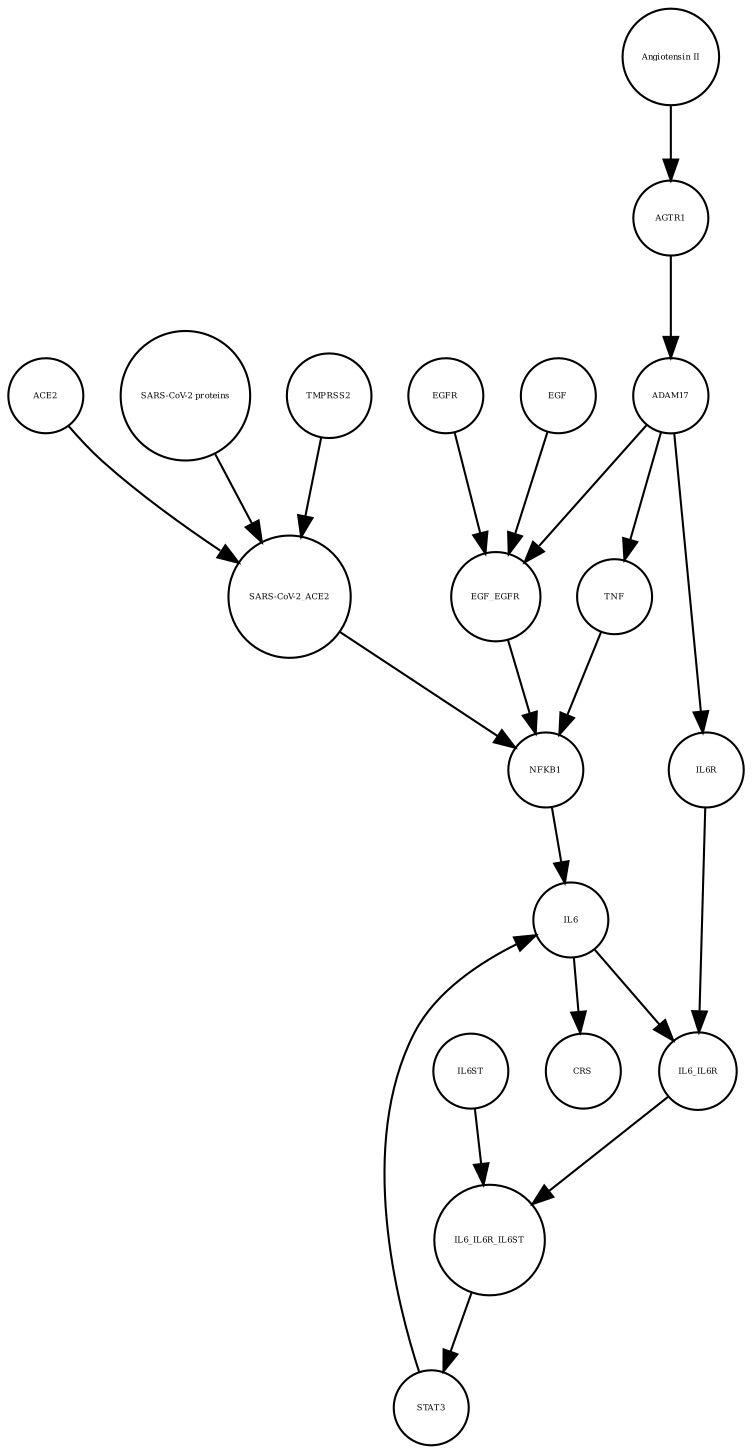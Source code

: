 strict digraph  {
IL6 [annotation="", bipartite=0, cls=macromolecule, fontsize=4, label=IL6, shape=circle];
CRS [annotation="", bipartite=0, cls=phenotype, fontsize=4, label=CRS, shape=circle];
NFKB1 [annotation="", bipartite=0, cls=macromolecule, fontsize=4, label=NFKB1, shape=circle];
IL6R [annotation="", bipartite=0, cls=macromolecule, fontsize=4, label=IL6R, shape=circle];
IL6ST [annotation="", bipartite=0, cls=macromolecule, fontsize=4, label=IL6ST, shape=circle];
AGTR1 [annotation="", bipartite=0, cls=macromolecule, fontsize=4, label=AGTR1, shape=circle];
EGFR [annotation="", bipartite=0, cls=macromolecule, fontsize=4, label=EGFR, shape=circle];
ACE2 [annotation="", bipartite=0, cls=macromolecule, fontsize=4, label=ACE2, shape=circle];
"SARS-CoV-2 proteins" [annotation="", bipartite=0, cls=macromolecule, fontsize=4, label="SARS-CoV-2 proteins", shape=circle];
IL6_IL6R [annotation="", bipartite=0, cls=complex, fontsize=4, label=IL6_IL6R, shape=circle];
STAT3 [annotation="", bipartite=0, cls=macromolecule, fontsize=4, label=STAT3, shape=circle];
EGF [annotation="", bipartite=0, cls=macromolecule, fontsize=4, label=EGF, shape=circle];
EGF_EGFR [annotation="", bipartite=0, cls=complex, fontsize=4, label=EGF_EGFR, shape=circle];
"Angiotensin II" [annotation="", bipartite=0, cls="simple chemical", fontsize=4, label="Angiotensin II", shape=circle];
ADAM17 [annotation="", bipartite=0, cls=macromolecule, fontsize=4, label=ADAM17, shape=circle];
IL6_IL6R_IL6ST [annotation="", bipartite=0, cls=complex, fontsize=4, label=IL6_IL6R_IL6ST, shape=circle];
"SARS-CoV-2_ACE2" [annotation="", bipartite=0, cls=complex, fontsize=4, label="SARS-CoV-2_ACE2", shape=circle];
TNF [annotation="", bipartite=0, cls=macromolecule, fontsize=4, label=TNF, shape=circle];
TMPRSS2 [annotation="", bipartite=0, cls=macromolecule, fontsize=4, label=TMPRSS2, shape=circle];
IL6 -> CRS  [annotation="", interaction_type=stimulation];
IL6 -> IL6_IL6R  [annotation="", interaction_type=production];
NFKB1 -> IL6  [annotation="", interaction_type=stimulation];
IL6R -> IL6_IL6R  [annotation="", interaction_type=production];
IL6ST -> IL6_IL6R_IL6ST  [annotation="", interaction_type=production];
AGTR1 -> ADAM17  [annotation="", interaction_type=catalysis];
EGFR -> EGF_EGFR  [annotation="", interaction_type=production];
ACE2 -> "SARS-CoV-2_ACE2"  [annotation="", interaction_type=production];
"SARS-CoV-2 proteins" -> "SARS-CoV-2_ACE2"  [annotation="", interaction_type=production];
IL6_IL6R -> IL6_IL6R_IL6ST  [annotation="", interaction_type=production];
STAT3 -> IL6  [annotation="", interaction_type=stimulation];
EGF -> EGF_EGFR  [annotation="", interaction_type=production];
EGF_EGFR -> NFKB1  [annotation="", interaction_type=stimulation];
"Angiotensin II" -> AGTR1  [annotation="", interaction_type=catalysis];
ADAM17 -> TNF  [annotation="", interaction_type=catalysis];
ADAM17 -> IL6R  [annotation="", interaction_type=catalysis];
ADAM17 -> EGF_EGFR  [annotation="", interaction_type=stimulation];
IL6_IL6R_IL6ST -> STAT3  [annotation="", interaction_type=catalysis];
"SARS-CoV-2_ACE2" -> NFKB1  [annotation="", interaction_type=stimulation];
TNF -> NFKB1  [annotation="", interaction_type=stimulation];
TMPRSS2 -> "SARS-CoV-2_ACE2"  [annotation="", interaction_type=production];
}
